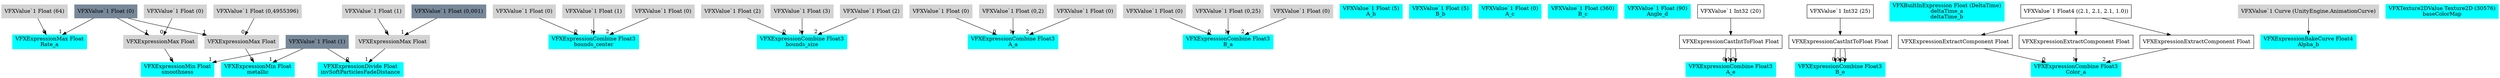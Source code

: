 digraph G {
node0 [shape="box" color="cyan" style="filled" label="VFXExpressionMax Float
Rate_a"]
node1 [shape="box" color="lightgray" style="filled" label="VFXValue`1 Float (64)"]
node2 [shape="box" color="lightslategray" style="filled" label="VFXValue`1 Float (0)"]
node3 [shape="box" color="cyan" style="filled" label="VFXExpressionCombine Float3
bounds_center"]
node4 [shape="box" color="lightgray" style="filled" label="VFXValue`1 Float (0)"]
node5 [shape="box" color="lightgray" style="filled" label="VFXValue`1 Float (1)"]
node6 [shape="box" color="lightgray" style="filled" label="VFXValue`1 Float (0)"]
node7 [shape="box" color="cyan" style="filled" label="VFXExpressionCombine Float3
bounds_size"]
node8 [shape="box" color="lightgray" style="filled" label="VFXValue`1 Float (2)"]
node9 [shape="box" color="lightgray" style="filled" label="VFXValue`1 Float (3)"]
node10 [shape="box" color="lightgray" style="filled" label="VFXValue`1 Float (2)"]
node11 [shape="box" color="cyan" style="filled" label="VFXExpressionCombine Float3
A_a"]
node12 [shape="box" color="lightgray" style="filled" label="VFXValue`1 Float (0)"]
node13 [shape="box" color="lightgray" style="filled" label="VFXValue`1 Float (0,2)"]
node14 [shape="box" color="lightgray" style="filled" label="VFXValue`1 Float (0)"]
node15 [shape="box" color="cyan" style="filled" label="VFXExpressionCombine Float3
B_a"]
node16 [shape="box" color="lightgray" style="filled" label="VFXValue`1 Float (0)"]
node17 [shape="box" color="lightgray" style="filled" label="VFXValue`1 Float (0,25)"]
node18 [shape="box" color="lightgray" style="filled" label="VFXValue`1 Float (0)"]
node19 [shape="box" color="cyan" style="filled" label="VFXValue`1 Float (5)
A_b"]
node20 [shape="box" color="cyan" style="filled" label="VFXValue`1 Float (5)
B_b"]
node21 [shape="box" color="cyan" style="filled" label="VFXValue`1 Float (0)
A_c"]
node22 [shape="box" color="cyan" style="filled" label="VFXValue`1 Float (360)
B_c"]
node23 [shape="box" color="cyan" style="filled" label="VFXValue`1 Float (90)
Angle_d"]
node24 [shape="box" color="cyan" style="filled" label="VFXExpressionCombine Float3
A_e"]
node25 [shape="box" label="VFXExpressionCastIntToFloat Float"]
node26 [shape="box" label="VFXValue`1 Int32 (20)"]
node27 [shape="box" color="cyan" style="filled" label="VFXExpressionCombine Float3
B_e"]
node28 [shape="box" label="VFXExpressionCastIntToFloat Float"]
node29 [shape="box" label="VFXValue`1 Int32 (25)"]
node30 [shape="box" color="cyan" style="filled" label="VFXBuiltInExpression Float (DeltaTime)
deltaTime_a
deltaTime_b"]
node31 [shape="box" color="cyan" style="filled" label="VFXExpressionCombine Float3
Color_a"]
node32 [shape="box" label="VFXExpressionExtractComponent Float"]
node33 [shape="box" label="VFXValue`1 Float4 ((2.1, 2.1, 2.1, 1.0))"]
node34 [shape="box" label="VFXExpressionExtractComponent Float"]
node35 [shape="box" label="VFXExpressionExtractComponent Float"]
node36 [shape="box" color="cyan" style="filled" label="VFXExpressionBakeCurve Float4
Alpha_b"]
node37 [shape="box" color="lightgray" style="filled" label="VFXValue`1 Curve (UnityEngine.AnimationCurve)"]
node38 [shape="box" color="cyan" style="filled" label="VFXExpressionDivide Float
invSoftParticlesFadeDistance"]
node39 [shape="box" color="lightslategray" style="filled" label="VFXValue`1 Float (1)"]
node40 [shape="box" color="lightgray" style="filled" label="VFXExpressionMax Float"]
node41 [shape="box" color="lightgray" style="filled" label="VFXValue`1 Float (1)"]
node42 [shape="box" color="lightslategray" style="filled" label="VFXValue`1 Float (0,001)"]
node43 [shape="box" color="cyan" style="filled" label="VFXExpressionMin Float
smoothness"]
node44 [shape="box" color="lightgray" style="filled" label="VFXExpressionMax Float"]
node45 [shape="box" color="lightgray" style="filled" label="VFXValue`1 Float (0)"]
node46 [shape="box" color="cyan" style="filled" label="VFXExpressionMin Float
metallic"]
node47 [shape="box" color="lightgray" style="filled" label="VFXExpressionMax Float"]
node48 [shape="box" color="lightgray" style="filled" label="VFXValue`1 Float (0,4955396)"]
node49 [shape="box" color="cyan" style="filled" label="VFXTexture2DValue Texture2D (30576)
baseColorMap"]
node1 -> node0 [headlabel="0"]
node2 -> node0 [headlabel="1"]
node4 -> node3 [headlabel="0"]
node5 -> node3 [headlabel="1"]
node6 -> node3 [headlabel="2"]
node8 -> node7 [headlabel="0"]
node9 -> node7 [headlabel="1"]
node10 -> node7 [headlabel="2"]
node12 -> node11 [headlabel="0"]
node13 -> node11 [headlabel="1"]
node14 -> node11 [headlabel="2"]
node16 -> node15 [headlabel="0"]
node17 -> node15 [headlabel="1"]
node18 -> node15 [headlabel="2"]
node25 -> node24 [headlabel="0"]
node25 -> node24 [headlabel="1"]
node25 -> node24 [headlabel="2"]
node26 -> node25 
node28 -> node27 [headlabel="0"]
node28 -> node27 [headlabel="1"]
node28 -> node27 [headlabel="2"]
node29 -> node28 
node32 -> node31 [headlabel="0"]
node34 -> node31 [headlabel="1"]
node35 -> node31 [headlabel="2"]
node33 -> node32 
node33 -> node34 
node33 -> node35 
node37 -> node36 
node39 -> node38 [headlabel="0"]
node40 -> node38 [headlabel="1"]
node41 -> node40 [headlabel="0"]
node42 -> node40 [headlabel="1"]
node44 -> node43 [headlabel="0"]
node39 -> node43 [headlabel="1"]
node45 -> node44 [headlabel="0"]
node2 -> node44 [headlabel="1"]
node47 -> node46 [headlabel="0"]
node39 -> node46 [headlabel="1"]
node48 -> node47 [headlabel="0"]
node2 -> node47 [headlabel="1"]
}
